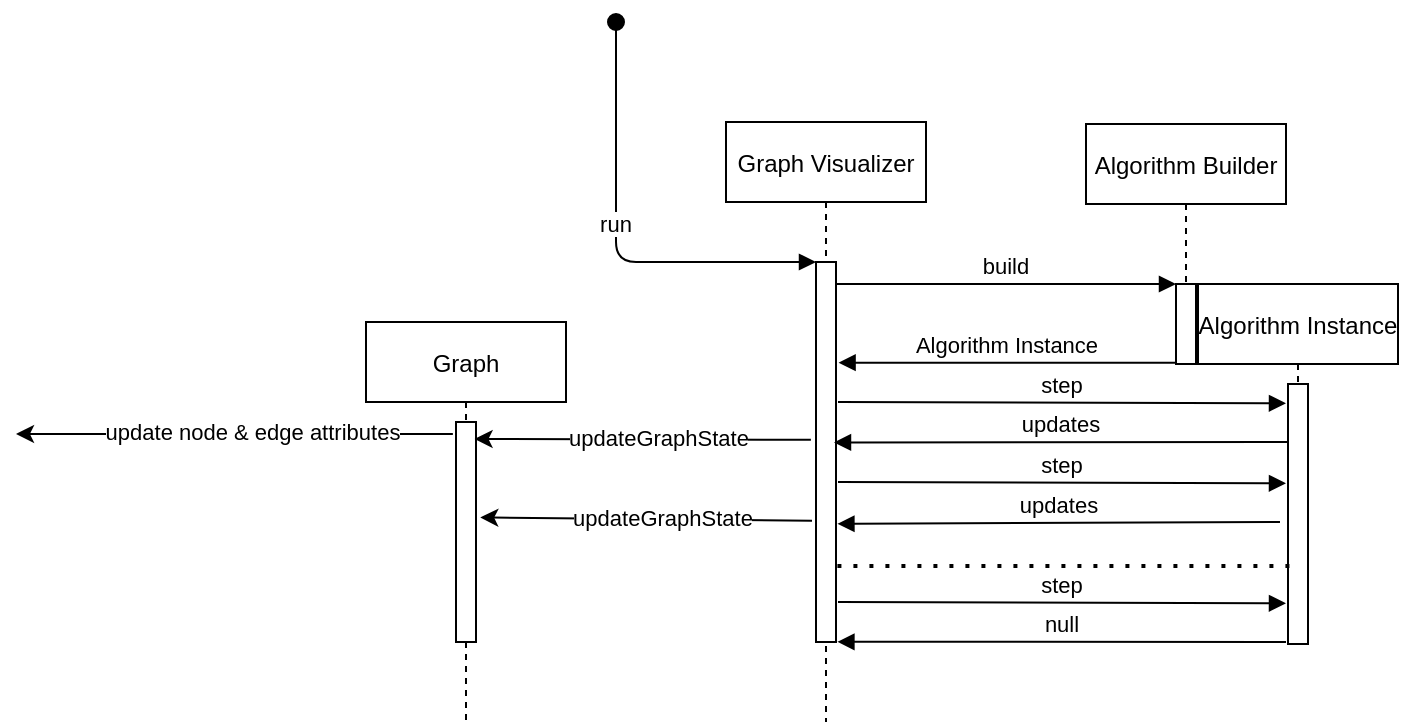 <mxfile version="13.6.0" type="device"><diagram id="kgpKYQtTHZ0yAKxKKP6v" name="Page-1"><mxGraphModel dx="818" dy="533" grid="1" gridSize="10" guides="1" tooltips="1" connect="1" arrows="1" fold="1" page="1" pageScale="1" pageWidth="850" pageHeight="1100" math="0" shadow="0"><root><mxCell id="0"/><mxCell id="1" parent="0"/><mxCell id="3nuBFxr9cyL0pnOWT2aG-1" value="Graph Visualizer" style="shape=umlLifeline;perimeter=lifelinePerimeter;container=1;collapsible=0;recursiveResize=0;rounded=0;shadow=0;strokeWidth=1;" parent="1" vertex="1"><mxGeometry x="505" y="90" width="100" height="300" as="geometry"/></mxCell><mxCell id="3nuBFxr9cyL0pnOWT2aG-2" value="" style="points=[];perimeter=orthogonalPerimeter;rounded=0;shadow=0;strokeWidth=1;" parent="3nuBFxr9cyL0pnOWT2aG-1" vertex="1"><mxGeometry x="45" y="70" width="10" height="190" as="geometry"/></mxCell><mxCell id="3nuBFxr9cyL0pnOWT2aG-3" value="run" style="verticalAlign=bottom;startArrow=oval;endArrow=block;startSize=8;shadow=0;strokeWidth=1;" parent="3nuBFxr9cyL0pnOWT2aG-1" target="3nuBFxr9cyL0pnOWT2aG-2" edge="1"><mxGeometry relative="1" as="geometry"><mxPoint x="-55" y="-50" as="sourcePoint"/><Array as="points"><mxPoint x="-55" y="70"/></Array></mxGeometry></mxCell><mxCell id="3nuBFxr9cyL0pnOWT2aG-5" value="Algorithm Builder" style="shape=umlLifeline;perimeter=lifelinePerimeter;container=1;collapsible=0;recursiveResize=0;rounded=0;shadow=0;strokeWidth=1;" parent="1" vertex="1"><mxGeometry x="685" y="91" width="100" height="119" as="geometry"/></mxCell><mxCell id="3nuBFxr9cyL0pnOWT2aG-6" value="" style="points=[];perimeter=orthogonalPerimeter;rounded=0;shadow=0;strokeWidth=1;" parent="3nuBFxr9cyL0pnOWT2aG-5" vertex="1"><mxGeometry x="45" y="80" width="10" height="40" as="geometry"/></mxCell><mxCell id="3nuBFxr9cyL0pnOWT2aG-8" value="build" style="verticalAlign=bottom;endArrow=block;entryX=0;entryY=0;shadow=0;strokeWidth=1;" parent="1" source="3nuBFxr9cyL0pnOWT2aG-2" target="3nuBFxr9cyL0pnOWT2aG-6" edge="1"><mxGeometry relative="1" as="geometry"><mxPoint x="660" y="170" as="sourcePoint"/></mxGeometry></mxCell><mxCell id="3nuBFxr9cyL0pnOWT2aG-9" value="Algorithm Instance" style="verticalAlign=bottom;endArrow=block;entryX=1.129;entryY=0.265;shadow=0;strokeWidth=1;entryDx=0;entryDy=0;entryPerimeter=0;" parent="1" source="3nuBFxr9cyL0pnOWT2aG-6" target="3nuBFxr9cyL0pnOWT2aG-2" edge="1"><mxGeometry relative="1" as="geometry"><mxPoint x="625" y="210" as="sourcePoint"/><mxPoint x="565" y="210" as="targetPoint"/></mxGeometry></mxCell><mxCell id="TQf_t86tPj5jAtSgaZJ5-1" value="Algorithm Instance" style="shape=umlLifeline;perimeter=lifelinePerimeter;container=1;collapsible=0;recursiveResize=0;rounded=0;shadow=0;strokeWidth=1;" vertex="1" parent="1"><mxGeometry x="741" y="171" width="100" height="180" as="geometry"/></mxCell><mxCell id="TQf_t86tPj5jAtSgaZJ5-2" value="" style="points=[];perimeter=orthogonalPerimeter;rounded=0;shadow=0;strokeWidth=1;" vertex="1" parent="TQf_t86tPj5jAtSgaZJ5-1"><mxGeometry x="45" y="50" width="10" height="130" as="geometry"/></mxCell><mxCell id="TQf_t86tPj5jAtSgaZJ5-6" value="step" style="verticalAlign=bottom;endArrow=block;entryX=-0.071;entryY=0.235;shadow=0;strokeWidth=1;entryDx=0;entryDy=0;entryPerimeter=0;exitX=1.129;exitY=0.466;exitDx=0;exitDy=0;exitPerimeter=0;" edge="1" parent="1"><mxGeometry relative="1" as="geometry"><mxPoint x="561" y="230" as="sourcePoint"/><mxPoint x="785" y="230.66" as="targetPoint"/></mxGeometry></mxCell><mxCell id="TQf_t86tPj5jAtSgaZJ5-7" value="updates" style="verticalAlign=bottom;endArrow=block;shadow=0;strokeWidth=1;entryX=0.9;entryY=0.475;entryDx=0;entryDy=0;entryPerimeter=0;" edge="1" parent="1" target="3nuBFxr9cyL0pnOWT2aG-2"><mxGeometry relative="1" as="geometry"><mxPoint x="786" y="250" as="sourcePoint"/><mxPoint x="564" y="251.21" as="targetPoint"/><Array as="points"/></mxGeometry></mxCell><mxCell id="TQf_t86tPj5jAtSgaZJ5-8" value="step" style="verticalAlign=bottom;endArrow=block;entryX=-0.071;entryY=0.235;shadow=0;strokeWidth=1;entryDx=0;entryDy=0;entryPerimeter=0;exitX=1.129;exitY=0.466;exitDx=0;exitDy=0;exitPerimeter=0;" edge="1" parent="1"><mxGeometry relative="1" as="geometry"><mxPoint x="561" y="270" as="sourcePoint"/><mxPoint x="785" y="270.66" as="targetPoint"/></mxGeometry></mxCell><mxCell id="TQf_t86tPj5jAtSgaZJ5-9" value="updates" style="verticalAlign=bottom;endArrow=block;shadow=0;strokeWidth=1;entryX=1.071;entryY=0.689;entryDx=0;entryDy=0;entryPerimeter=0;" edge="1" parent="1" target="3nuBFxr9cyL0pnOWT2aG-2"><mxGeometry relative="1" as="geometry"><mxPoint x="782" y="290" as="sourcePoint"/><mxPoint x="575" y="290" as="targetPoint"/><Array as="points"/></mxGeometry></mxCell><mxCell id="TQf_t86tPj5jAtSgaZJ5-10" value="" style="endArrow=none;dashed=1;html=1;dashPattern=1 3;strokeWidth=2;exitX=1.071;exitY=0.8;exitDx=0;exitDy=0;exitPerimeter=0;" edge="1" parent="1" source="3nuBFxr9cyL0pnOWT2aG-2"><mxGeometry width="50" height="50" relative="1" as="geometry"><mxPoint x="621" y="310" as="sourcePoint"/><mxPoint x="791" y="312" as="targetPoint"/></mxGeometry></mxCell><mxCell id="TQf_t86tPj5jAtSgaZJ5-12" value="step" style="verticalAlign=bottom;endArrow=block;entryX=-0.071;entryY=0.235;shadow=0;strokeWidth=1;entryDx=0;entryDy=0;entryPerimeter=0;exitX=1.129;exitY=0.466;exitDx=0;exitDy=0;exitPerimeter=0;" edge="1" parent="1"><mxGeometry relative="1" as="geometry"><mxPoint x="561" y="330" as="sourcePoint"/><mxPoint x="785" y="330.66" as="targetPoint"/></mxGeometry></mxCell><mxCell id="TQf_t86tPj5jAtSgaZJ5-13" value="null" style="verticalAlign=bottom;endArrow=block;shadow=0;strokeWidth=1;entryX=1.071;entryY=0.689;entryDx=0;entryDy=0;entryPerimeter=0;exitX=-0.1;exitY=0.992;exitDx=0;exitDy=0;exitPerimeter=0;" edge="1" parent="1" source="TQf_t86tPj5jAtSgaZJ5-2"><mxGeometry relative="1" as="geometry"><mxPoint x="782" y="349" as="sourcePoint"/><mxPoint x="560.71" y="349.91" as="targetPoint"/><Array as="points"/></mxGeometry></mxCell><mxCell id="TQf_t86tPj5jAtSgaZJ5-19" value="Graph" style="shape=umlLifeline;perimeter=lifelinePerimeter;container=1;collapsible=0;recursiveResize=0;rounded=0;shadow=0;strokeWidth=1;" vertex="1" parent="1"><mxGeometry x="325" y="190" width="100" height="200" as="geometry"/></mxCell><mxCell id="TQf_t86tPj5jAtSgaZJ5-20" value="" style="points=[];perimeter=orthogonalPerimeter;rounded=0;shadow=0;strokeWidth=1;" vertex="1" parent="TQf_t86tPj5jAtSgaZJ5-19"><mxGeometry x="45" y="50" width="10" height="110" as="geometry"/></mxCell><mxCell id="TQf_t86tPj5jAtSgaZJ5-21" value="" style="endArrow=classic;html=1;exitX=-0.257;exitY=0.468;exitDx=0;exitDy=0;exitPerimeter=0;entryX=0.929;entryY=0.077;entryDx=0;entryDy=0;entryPerimeter=0;" edge="1" parent="1" source="3nuBFxr9cyL0pnOWT2aG-2" target="TQf_t86tPj5jAtSgaZJ5-20"><mxGeometry width="50" height="50" relative="1" as="geometry"><mxPoint x="370" y="281" as="sourcePoint"/><mxPoint x="340" y="249" as="targetPoint"/></mxGeometry></mxCell><mxCell id="TQf_t86tPj5jAtSgaZJ5-22" value="updateGraphState" style="edgeLabel;html=1;align=center;verticalAlign=middle;resizable=0;points=[];" vertex="1" connectable="0" parent="TQf_t86tPj5jAtSgaZJ5-21"><mxGeometry x="-0.089" y="-1" relative="1" as="geometry"><mxPoint as="offset"/></mxGeometry></mxCell><mxCell id="TQf_t86tPj5jAtSgaZJ5-23" value="" style="endArrow=classic;html=1;exitX=-0.2;exitY=0.681;exitDx=0;exitDy=0;exitPerimeter=0;entryX=1.214;entryY=0.434;entryDx=0;entryDy=0;entryPerimeter=0;" edge="1" parent="1" source="3nuBFxr9cyL0pnOWT2aG-2" target="TQf_t86tPj5jAtSgaZJ5-20"><mxGeometry width="50" height="50" relative="1" as="geometry"><mxPoint x="453.14" y="290.0" as="sourcePoint"/><mxPoint x="300" y="281" as="targetPoint"/></mxGeometry></mxCell><mxCell id="TQf_t86tPj5jAtSgaZJ5-24" value="updateGraphState" style="edgeLabel;html=1;align=center;verticalAlign=middle;resizable=0;points=[];" vertex="1" connectable="0" parent="TQf_t86tPj5jAtSgaZJ5-23"><mxGeometry x="-0.089" y="-1" relative="1" as="geometry"><mxPoint as="offset"/></mxGeometry></mxCell><mxCell id="TQf_t86tPj5jAtSgaZJ5-30" value="" style="endArrow=classic;html=1;exitX=-0.157;exitY=0.055;exitDx=0;exitDy=0;exitPerimeter=0;" edge="1" parent="1" source="TQf_t86tPj5jAtSgaZJ5-20"><mxGeometry relative="1" as="geometry"><mxPoint x="195" y="410" as="sourcePoint"/><mxPoint x="150" y="246" as="targetPoint"/></mxGeometry></mxCell><mxCell id="TQf_t86tPj5jAtSgaZJ5-35" value="update node &amp;amp; edge attributes" style="edgeLabel;html=1;align=center;verticalAlign=middle;resizable=0;points=[];" vertex="1" connectable="0" parent="TQf_t86tPj5jAtSgaZJ5-30"><mxGeometry x="-0.074" y="-1" relative="1" as="geometry"><mxPoint as="offset"/></mxGeometry></mxCell></root></mxGraphModel></diagram></mxfile>